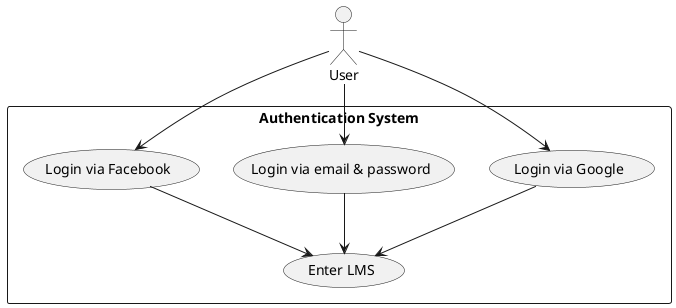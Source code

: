 @startuml
actor User

rectangle "Authentication System" {
  usecase "Login via Google" as UC1
  usecase "Login via email & password" as UC7
  usecase "Login via Facebook" as UC2
  usecase "Enter LMS" as UC3

}

User --> UC1
User --> UC2
User --> UC7
UC7 --> UC3
UC1 --> UC3
UC2 --> UC3
@enduml
